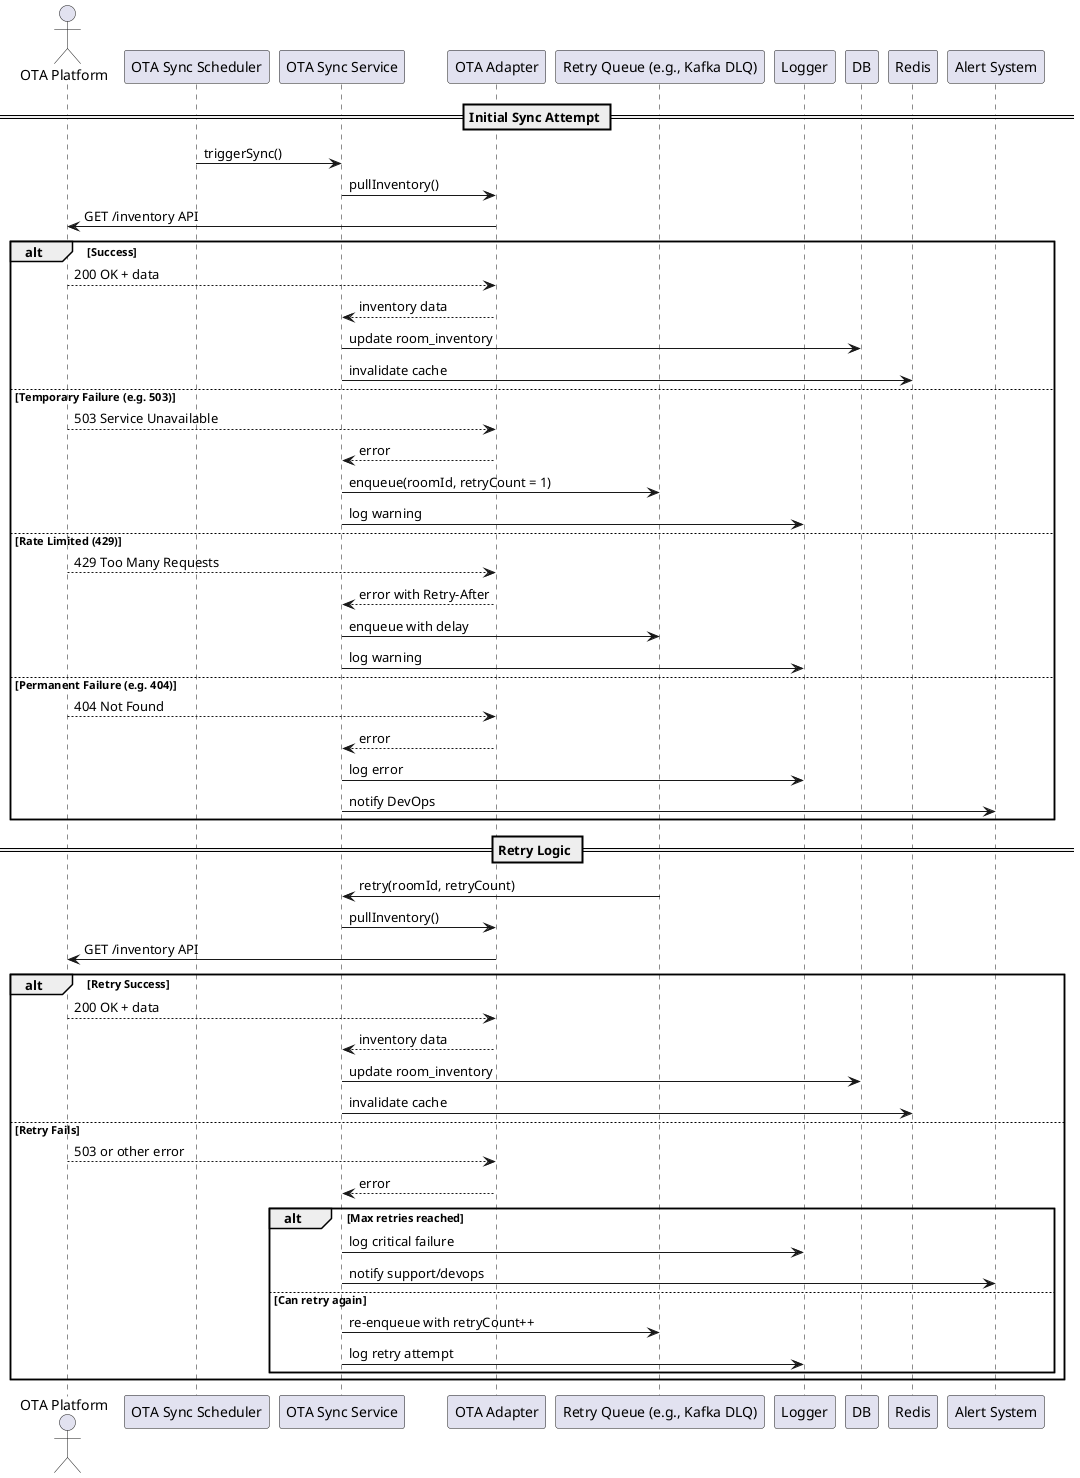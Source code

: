 @startuml OTASyncRetry

actor "OTA Platform" as OTA
participant "OTA Sync Scheduler" as OTASyncScheduler
participant "OTA Sync Service" as OTASyncService
participant "OTA Adapter" as OTAAdapter
participant "Retry Queue (e.g., Kafka DLQ)" as RetryQueue
participant Logger
participant DB
participant Redis
participant "Alert System" as AlertSystem

== Initial Sync Attempt ==

OTASyncScheduler -> OTASyncService : triggerSync()
OTASyncService -> OTAAdapter : pullInventory()
OTAAdapter -> OTA : GET /inventory API

alt Success
    OTA --> OTAAdapter : 200 OK + data
    OTAAdapter --> OTASyncService : inventory data
    OTASyncService -> DB : update room_inventory
    OTASyncService -> Redis : invalidate cache
else Temporary Failure (e.g. 503)
    OTA --> OTAAdapter : 503 Service Unavailable
    OTAAdapter --> OTASyncService : error
    OTASyncService -> RetryQueue : enqueue(roomId, retryCount = 1)
    OTASyncService -> Logger : log warning
else Rate Limited (429)
    OTA --> OTAAdapter : 429 Too Many Requests
    OTAAdapter --> OTASyncService : error with Retry-After
    OTASyncService -> RetryQueue : enqueue with delay
    OTASyncService -> Logger : log warning
else Permanent Failure (e.g. 404)
    OTA --> OTAAdapter : 404 Not Found
    OTAAdapter --> OTASyncService : error
    OTASyncService -> Logger : log error
    OTASyncService -> AlertSystem : notify DevOps
end

== Retry Logic ==

RetryQueue -> OTASyncService : retry(roomId, retryCount)
OTASyncService -> OTAAdapter : pullInventory()
OTAAdapter -> OTA : GET /inventory API

alt Retry Success
    OTA --> OTAAdapter : 200 OK + data
    OTAAdapter --> OTASyncService : inventory data
    OTASyncService -> DB : update room_inventory
    OTASyncService -> Redis : invalidate cache
else Retry Fails
    OTA --> OTAAdapter : 503 or other error
    OTAAdapter --> OTASyncService : error
    alt Max retries reached
        OTASyncService -> Logger : log critical failure
        OTASyncService -> AlertSystem : notify support/devops
    else Can retry again
        OTASyncService -> RetryQueue : re-enqueue with retryCount++
        OTASyncService -> Logger : log retry attempt
    end
end

@enduml
